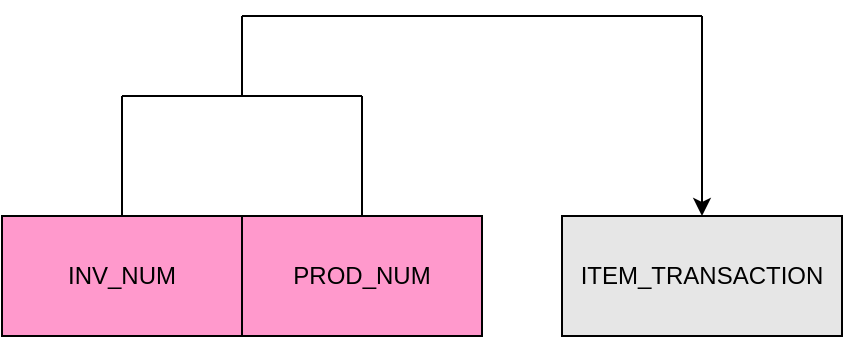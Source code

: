 <mxfile version="18.0.6" type="device"><diagram id="nD0Vh9AGuRY1xvqhnk9S" name="Page-1"><mxGraphModel dx="1422" dy="865" grid="1" gridSize="10" guides="1" tooltips="1" connect="1" arrows="1" fold="1" page="1" pageScale="1" pageWidth="850" pageHeight="1100" math="0" shadow="0"><root><mxCell id="0"/><mxCell id="1" parent="0"/><mxCell id="Q6oBonZR44pWsn1_f5jj-1" value="PROD_NUM" style="rounded=0;whiteSpace=wrap;html=1;fillColor=#FF99CC;" parent="1" vertex="1"><mxGeometry x="120" y="180" width="120" height="60" as="geometry"/></mxCell><mxCell id="w2bIEXXXNR0-XdHZG5Xg-5" value="INV_NUM" style="rounded=0;whiteSpace=wrap;html=1;fillColor=#FF99CC;" vertex="1" parent="1"><mxGeometry y="180" width="120" height="60" as="geometry"/></mxCell><mxCell id="w2bIEXXXNR0-XdHZG5Xg-8" value="" style="endArrow=none;html=1;rounded=0;exitX=0.5;exitY=0;exitDx=0;exitDy=0;" edge="1" parent="1" source="w2bIEXXXNR0-XdHZG5Xg-5"><mxGeometry width="50" height="50" relative="1" as="geometry"><mxPoint x="410" y="210" as="sourcePoint"/><mxPoint x="60" y="120" as="targetPoint"/></mxGeometry></mxCell><mxCell id="w2bIEXXXNR0-XdHZG5Xg-9" value="" style="endArrow=none;html=1;rounded=0;" edge="1" parent="1"><mxGeometry width="50" height="50" relative="1" as="geometry"><mxPoint x="180" y="120" as="sourcePoint"/><mxPoint x="60" y="120" as="targetPoint"/></mxGeometry></mxCell><mxCell id="w2bIEXXXNR0-XdHZG5Xg-10" value="" style="endArrow=none;html=1;rounded=0;" edge="1" parent="1" source="Q6oBonZR44pWsn1_f5jj-1"><mxGeometry width="50" height="50" relative="1" as="geometry"><mxPoint x="150" y="170" as="sourcePoint"/><mxPoint x="180" y="120" as="targetPoint"/></mxGeometry></mxCell><mxCell id="w2bIEXXXNR0-XdHZG5Xg-24" value="" style="endArrow=none;html=1;rounded=0;" edge="1" parent="1"><mxGeometry width="50" height="50" relative="1" as="geometry"><mxPoint x="120" y="80" as="sourcePoint"/><mxPoint x="120" y="120" as="targetPoint"/></mxGeometry></mxCell><mxCell id="w2bIEXXXNR0-XdHZG5Xg-25" value="" style="endArrow=none;html=1;rounded=0;" edge="1" parent="1"><mxGeometry width="50" height="50" relative="1" as="geometry"><mxPoint x="350" y="80" as="sourcePoint"/><mxPoint x="120" y="80" as="targetPoint"/></mxGeometry></mxCell><mxCell id="w2bIEXXXNR0-XdHZG5Xg-38" value="ITEM_TRANSACTION" style="rounded=0;whiteSpace=wrap;html=1;fillColor=#E6E6E6;" vertex="1" parent="1"><mxGeometry x="280" y="180" width="140" height="60" as="geometry"/></mxCell><mxCell id="w2bIEXXXNR0-XdHZG5Xg-39" value="" style="endArrow=classic;html=1;rounded=0;entryX=0.5;entryY=0;entryDx=0;entryDy=0;" edge="1" parent="1" target="w2bIEXXXNR0-XdHZG5Xg-38"><mxGeometry width="50" height="50" relative="1" as="geometry"><mxPoint x="350" y="80" as="sourcePoint"/><mxPoint x="550" y="220" as="targetPoint"/></mxGeometry></mxCell></root></mxGraphModel></diagram></mxfile>